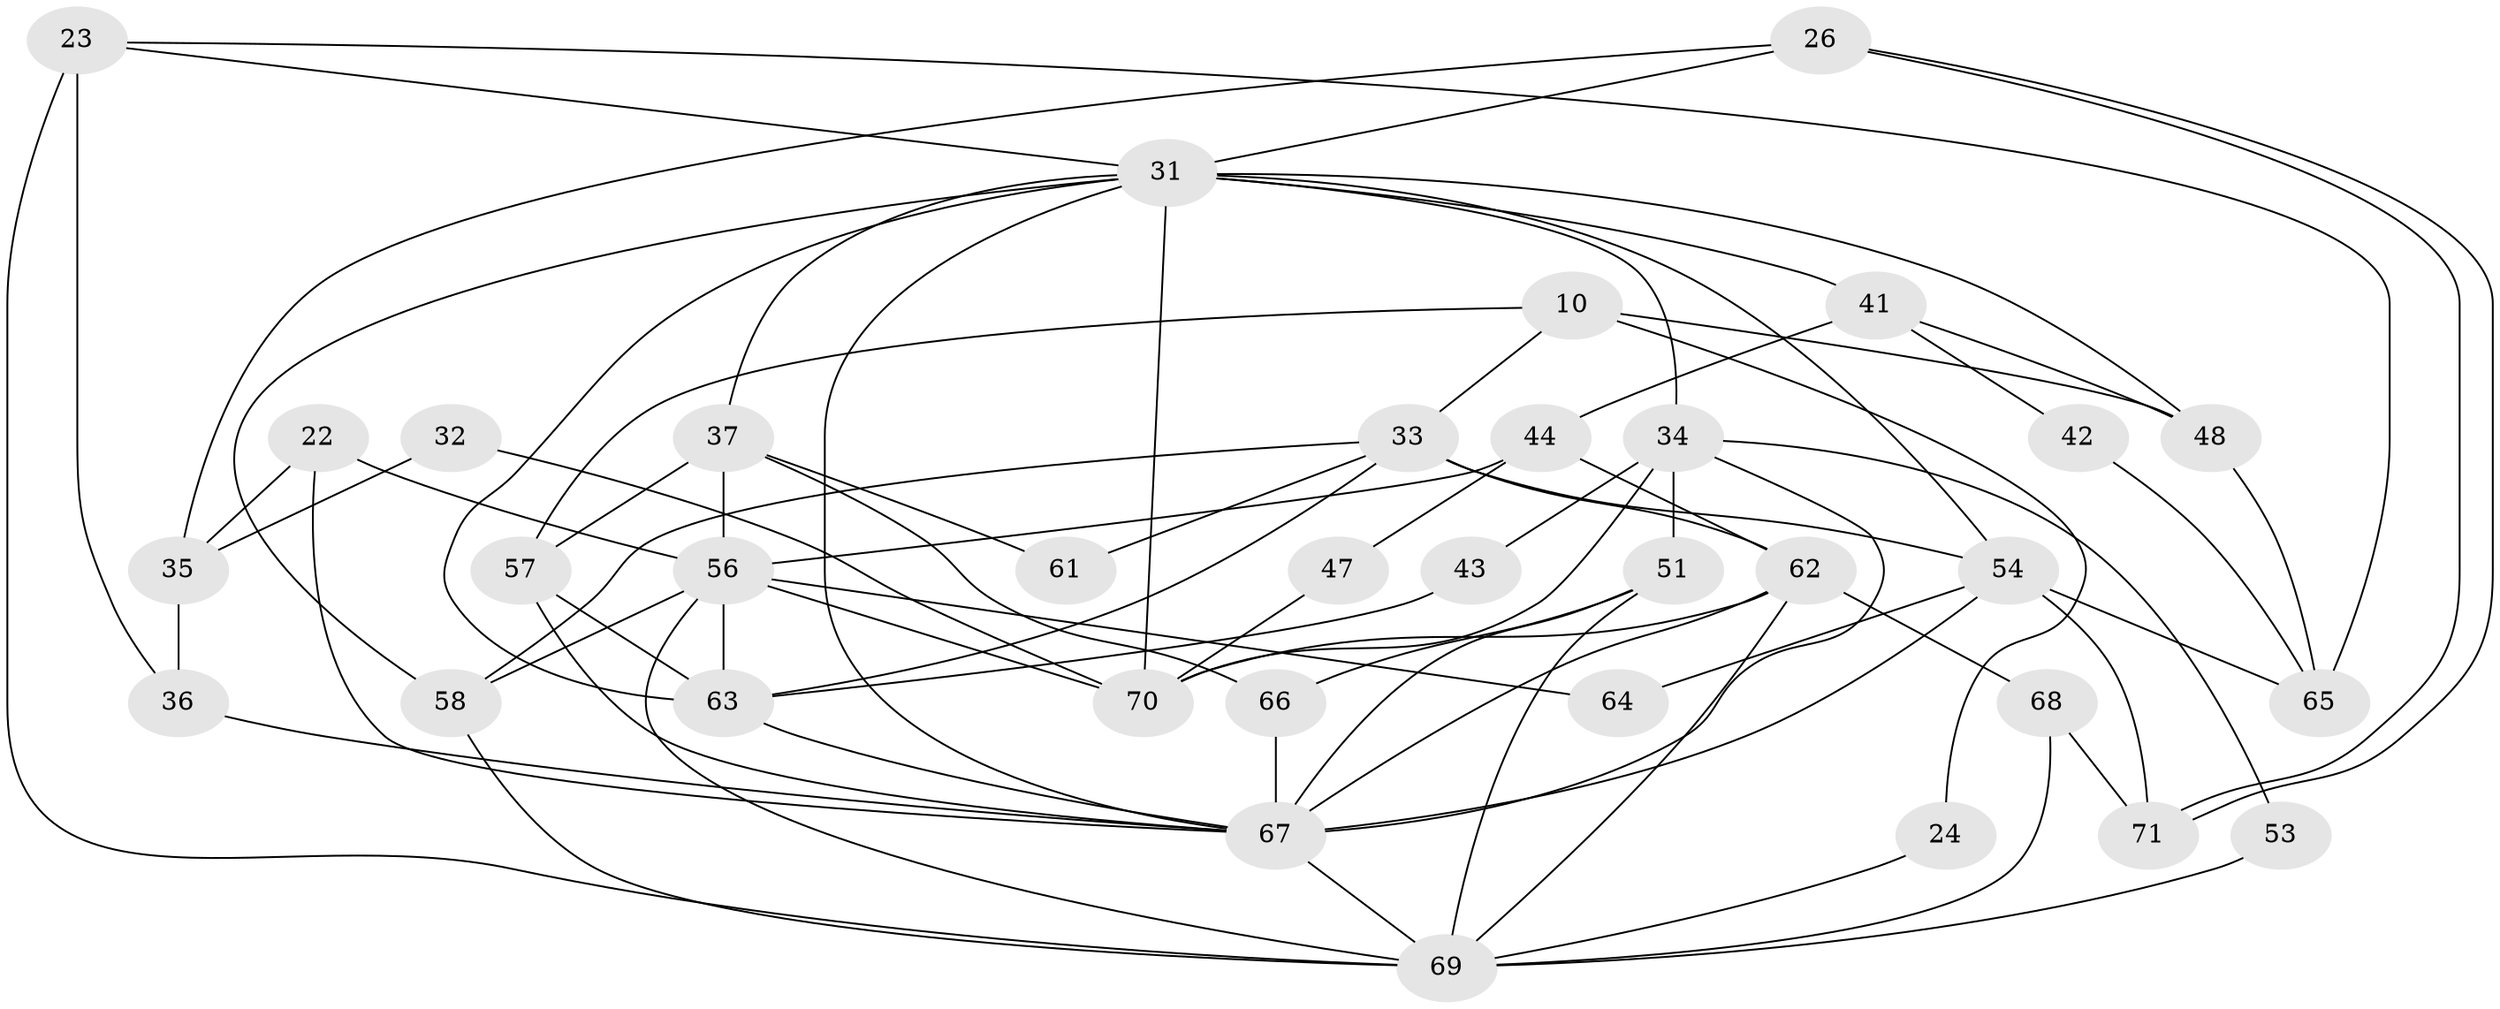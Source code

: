 // original degree distribution, {6: 0.07042253521126761, 4: 0.29577464788732394, 2: 0.15492957746478872, 3: 0.2112676056338028, 7: 0.056338028169014086, 5: 0.2112676056338028}
// Generated by graph-tools (version 1.1) at 2025/51/03/09/25 04:51:33]
// undirected, 35 vertices, 78 edges
graph export_dot {
graph [start="1"]
  node [color=gray90,style=filled];
  10 [super="+5"];
  22;
  23 [super="+18"];
  24;
  26;
  31 [super="+11+9+7"];
  32;
  33;
  34 [super="+29"];
  35 [super="+2"];
  36;
  37 [super="+1"];
  41 [super="+25"];
  42;
  43;
  44;
  47;
  48;
  51 [super="+21"];
  53;
  54 [super="+12"];
  56 [super="+17+55"];
  57 [super="+20"];
  58 [super="+39"];
  61;
  62 [super="+52+60"];
  63 [super="+15"];
  64;
  65 [super="+16"];
  66 [super="+40"];
  67 [super="+30+45+27+49+59"];
  68;
  69 [super="+6+38+46"];
  70 [super="+50"];
  71;
  10 -- 48 [weight=2];
  10 -- 24;
  10 -- 33;
  10 -- 57;
  22 -- 35 [weight=2];
  22 -- 56;
  22 -- 67;
  23 -- 36 [weight=2];
  23 -- 31;
  23 -- 69 [weight=2];
  23 -- 65;
  24 -- 69;
  26 -- 71;
  26 -- 71;
  26 -- 31;
  26 -- 35;
  31 -- 34 [weight=2];
  31 -- 48;
  31 -- 37 [weight=2];
  31 -- 58;
  31 -- 63;
  31 -- 67 [weight=2];
  31 -- 70;
  31 -- 54;
  31 -- 41 [weight=2];
  32 -- 35 [weight=2];
  32 -- 70;
  33 -- 54 [weight=2];
  33 -- 61;
  33 -- 62;
  33 -- 63;
  33 -- 58;
  34 -- 70;
  34 -- 67 [weight=2];
  34 -- 51;
  34 -- 53;
  34 -- 43;
  35 -- 36;
  36 -- 67 [weight=2];
  37 -- 56 [weight=2];
  37 -- 66 [weight=2];
  37 -- 57;
  37 -- 61;
  41 -- 48;
  41 -- 42;
  41 -- 44;
  42 -- 65;
  43 -- 63;
  44 -- 56;
  44 -- 47;
  44 -- 62;
  47 -- 70;
  48 -- 65;
  51 -- 66;
  51 -- 69;
  51 -- 67;
  53 -- 69;
  54 -- 71;
  54 -- 64;
  54 -- 65;
  54 -- 67;
  56 -- 63 [weight=2];
  56 -- 58;
  56 -- 69;
  56 -- 64;
  56 -- 70 [weight=2];
  57 -- 63 [weight=2];
  57 -- 67;
  58 -- 69;
  62 -- 69 [weight=2];
  62 -- 67 [weight=3];
  62 -- 70;
  62 -- 68;
  63 -- 67;
  66 -- 67 [weight=4];
  67 -- 69 [weight=3];
  68 -- 71;
  68 -- 69 [weight=3];
}
